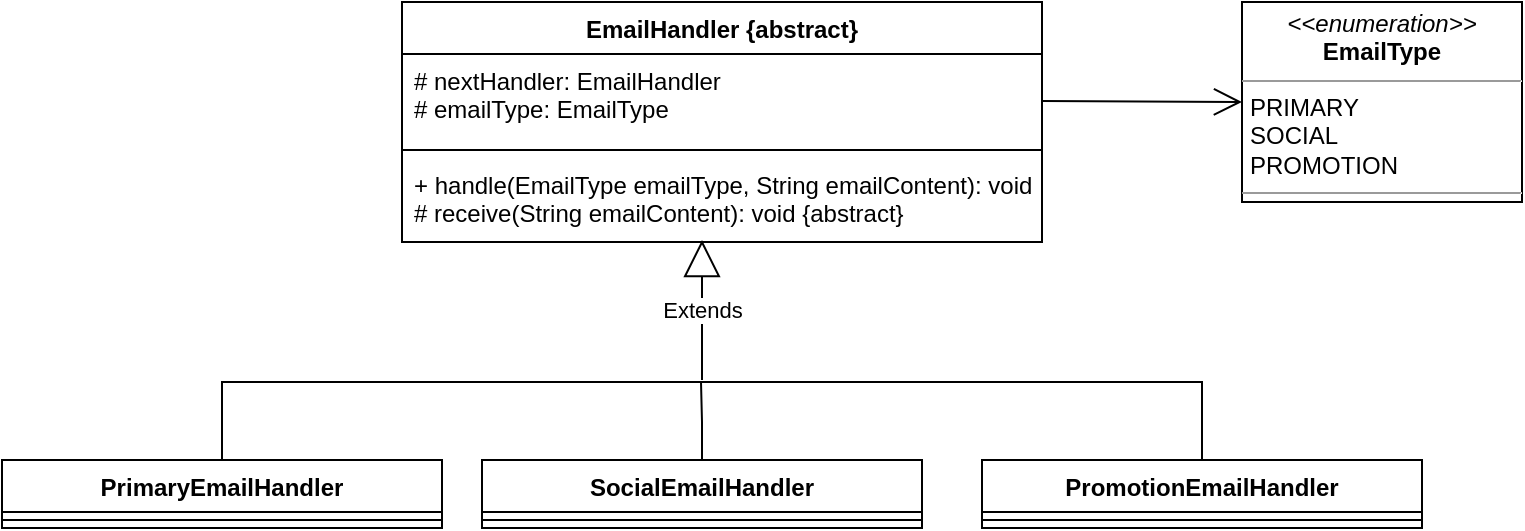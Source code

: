 <mxfile version="18.0.3"><diagram id="KqX06MTa3N0K-XHD1Abf" name="Page-1"><mxGraphModel dx="1422" dy="678" grid="1" gridSize="10" guides="1" tooltips="1" connect="1" arrows="1" fold="1" page="1" pageScale="1" pageWidth="850" pageHeight="1100" math="0" shadow="0"><root><mxCell id="0"/><mxCell id="1" parent="0"/><mxCell id="1M8YuxWXfCBkyIkgqYb2-1" value="EmailHandler {abstract}" style="swimlane;fontStyle=1;align=center;verticalAlign=top;childLayout=stackLayout;horizontal=1;startSize=26;horizontalStack=0;resizeParent=1;resizeParentMax=0;resizeLast=0;collapsible=1;marginBottom=0;" vertex="1" parent="1"><mxGeometry x="240" y="50" width="320" height="120" as="geometry"/></mxCell><mxCell id="1M8YuxWXfCBkyIkgqYb2-2" value="# nextHandler: EmailHandler&#xA;# emailType: EmailType&#xA;" style="text;strokeColor=none;fillColor=none;align=left;verticalAlign=top;spacingLeft=4;spacingRight=4;overflow=hidden;rotatable=0;points=[[0,0.5],[1,0.5]];portConstraint=eastwest;" vertex="1" parent="1M8YuxWXfCBkyIkgqYb2-1"><mxGeometry y="26" width="320" height="44" as="geometry"/></mxCell><mxCell id="1M8YuxWXfCBkyIkgqYb2-3" value="" style="line;strokeWidth=1;fillColor=none;align=left;verticalAlign=middle;spacingTop=-1;spacingLeft=3;spacingRight=3;rotatable=0;labelPosition=right;points=[];portConstraint=eastwest;" vertex="1" parent="1M8YuxWXfCBkyIkgqYb2-1"><mxGeometry y="70" width="320" height="8" as="geometry"/></mxCell><mxCell id="1M8YuxWXfCBkyIkgqYb2-4" value="+ handle(EmailType emailType, String emailContent): void&#xA;# receive(String emailContent): void {abstract}&#xA;" style="text;strokeColor=none;fillColor=none;align=left;verticalAlign=top;spacingLeft=4;spacingRight=4;overflow=hidden;rotatable=0;points=[[0,0.5],[1,0.5]];portConstraint=eastwest;" vertex="1" parent="1M8YuxWXfCBkyIkgqYb2-1"><mxGeometry y="78" width="320" height="42" as="geometry"/></mxCell><mxCell id="1M8YuxWXfCBkyIkgqYb2-5" value="PrimaryEmailHandler" style="swimlane;fontStyle=1;align=center;verticalAlign=top;childLayout=stackLayout;horizontal=1;startSize=26;horizontalStack=0;resizeParent=1;resizeParentMax=0;resizeLast=0;collapsible=1;marginBottom=0;" vertex="1" parent="1"><mxGeometry x="40" y="279" width="220" height="34" as="geometry"/></mxCell><mxCell id="1M8YuxWXfCBkyIkgqYb2-7" value="" style="line;strokeWidth=1;fillColor=none;align=left;verticalAlign=middle;spacingTop=-1;spacingLeft=3;spacingRight=3;rotatable=0;labelPosition=right;points=[];portConstraint=eastwest;" vertex="1" parent="1M8YuxWXfCBkyIkgqYb2-5"><mxGeometry y="26" width="220" height="8" as="geometry"/></mxCell><mxCell id="1M8YuxWXfCBkyIkgqYb2-9" value="SocialEmailHandler" style="swimlane;fontStyle=1;align=center;verticalAlign=top;childLayout=stackLayout;horizontal=1;startSize=26;horizontalStack=0;resizeParent=1;resizeParentMax=0;resizeLast=0;collapsible=1;marginBottom=0;" vertex="1" parent="1"><mxGeometry x="280" y="279" width="220" height="34" as="geometry"/></mxCell><mxCell id="1M8YuxWXfCBkyIkgqYb2-10" value="" style="line;strokeWidth=1;fillColor=none;align=left;verticalAlign=middle;spacingTop=-1;spacingLeft=3;spacingRight=3;rotatable=0;labelPosition=right;points=[];portConstraint=eastwest;" vertex="1" parent="1M8YuxWXfCBkyIkgqYb2-9"><mxGeometry y="26" width="220" height="8" as="geometry"/></mxCell><mxCell id="1M8YuxWXfCBkyIkgqYb2-11" value="PromotionEmailHandler" style="swimlane;fontStyle=1;align=center;verticalAlign=top;childLayout=stackLayout;horizontal=1;startSize=26;horizontalStack=0;resizeParent=1;resizeParentMax=0;resizeLast=0;collapsible=1;marginBottom=0;" vertex="1" parent="1"><mxGeometry x="530" y="279" width="220" height="34" as="geometry"/></mxCell><mxCell id="1M8YuxWXfCBkyIkgqYb2-12" value="" style="line;strokeWidth=1;fillColor=none;align=left;verticalAlign=middle;spacingTop=-1;spacingLeft=3;spacingRight=3;rotatable=0;labelPosition=right;points=[];portConstraint=eastwest;" vertex="1" parent="1M8YuxWXfCBkyIkgqYb2-11"><mxGeometry y="26" width="220" height="8" as="geometry"/></mxCell><mxCell id="1M8YuxWXfCBkyIkgqYb2-13" value="&lt;p style=&quot;margin:0px;margin-top:4px;text-align:center;&quot;&gt;&lt;i&gt;&amp;lt;&amp;lt;enumeration&amp;gt;&amp;gt;&lt;/i&gt;&lt;br&gt;&lt;b&gt;EmailType&lt;/b&gt;&lt;br&gt;&lt;/p&gt;&lt;hr size=&quot;1&quot;&gt;&lt;p style=&quot;margin:0px;margin-left:4px;&quot;&gt;PRIMARY&lt;/p&gt;&lt;p style=&quot;margin:0px;margin-left:4px;&quot;&gt;SOCIAL&lt;/p&gt;&lt;p style=&quot;margin:0px;margin-left:4px;&quot;&gt;PROMOTION&lt;br&gt;&lt;/p&gt;&lt;hr size=&quot;1&quot;&gt;" style="verticalAlign=top;align=left;overflow=fill;fontSize=12;fontFamily=Helvetica;html=1;" vertex="1" parent="1"><mxGeometry x="660" y="50" width="140" height="100" as="geometry"/></mxCell><mxCell id="1M8YuxWXfCBkyIkgqYb2-14" value="&amp;nbsp;" style="endArrow=open;endSize=12;html=1;rounded=0;" edge="1" parent="1"><mxGeometry x="0.004" y="-40" width="160" relative="1" as="geometry"><mxPoint x="560" y="99.5" as="sourcePoint"/><mxPoint x="660" y="100" as="targetPoint"/><mxPoint as="offset"/></mxGeometry></mxCell><mxCell id="weWtt3oS2rq56qeM3Mu4-5" value="Extends" style="endArrow=block;endSize=16;endFill=0;html=1;rounded=0;entryX=0.5;entryY=1;entryDx=0;entryDy=0;" edge="1" parent="1"><mxGeometry width="160" relative="1" as="geometry"><mxPoint x="390" y="239" as="sourcePoint"/><mxPoint x="390" y="169" as="targetPoint"/></mxGeometry></mxCell><mxCell id="weWtt3oS2rq56qeM3Mu4-6" value="" style="endArrow=none;html=1;edgeStyle=orthogonalEdgeStyle;rounded=0;entryX=0.5;entryY=0;entryDx=0;entryDy=0;exitX=0.5;exitY=0;exitDx=0;exitDy=0;" edge="1" parent="1" source="1M8YuxWXfCBkyIkgqYb2-5" target="1M8YuxWXfCBkyIkgqYb2-11"><mxGeometry relative="1" as="geometry"><mxPoint x="200" y="239" as="sourcePoint"/><mxPoint x="530" y="239" as="targetPoint"/><Array as="points"><mxPoint x="150" y="240"/><mxPoint x="640" y="240"/></Array></mxGeometry></mxCell><mxCell id="weWtt3oS2rq56qeM3Mu4-7" value="" style="endArrow=none;html=1;edgeStyle=orthogonalEdgeStyle;rounded=0;exitX=0.5;exitY=0;exitDx=0;exitDy=0;" edge="1" parent="1"><mxGeometry relative="1" as="geometry"><mxPoint x="390" y="279" as="sourcePoint"/><mxPoint x="389.5" y="240" as="targetPoint"/><Array as="points"><mxPoint x="390" y="260"/></Array></mxGeometry></mxCell></root></mxGraphModel></diagram></mxfile>